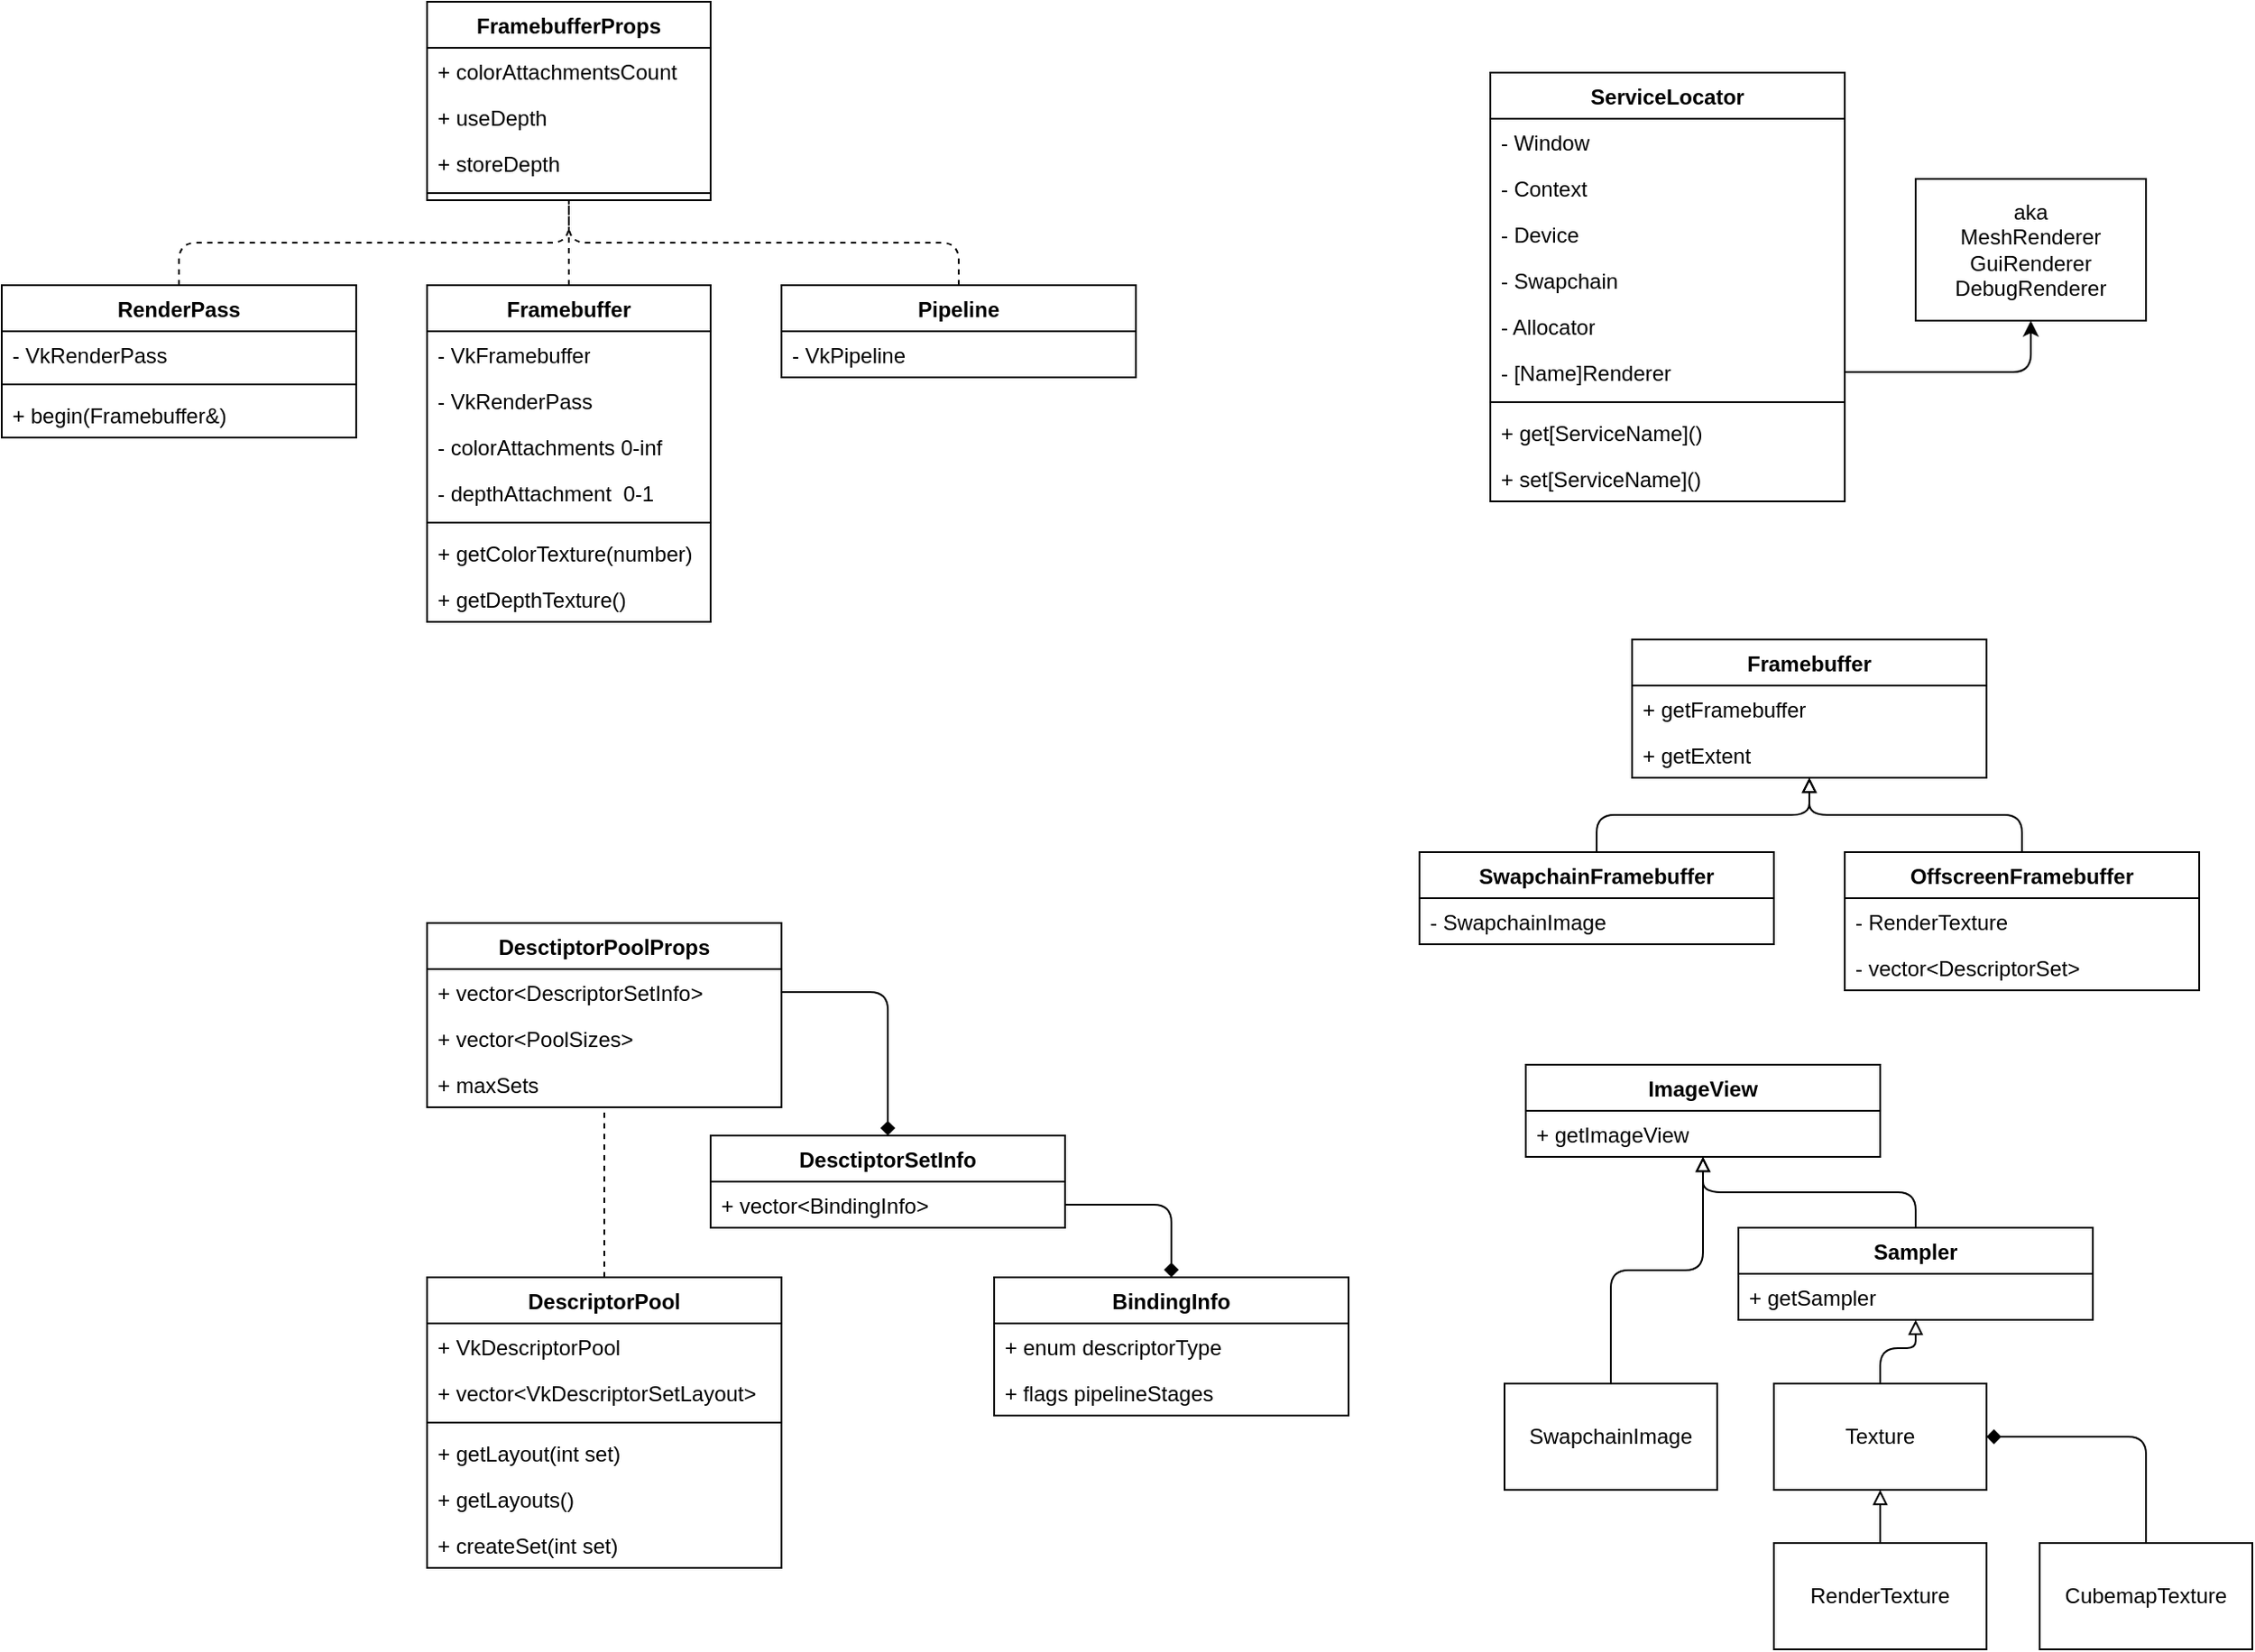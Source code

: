 <mxfile version="23.0.2" type="device">
  <diagram name="Страница — 1" id="YiJ_2e8NjZSc0qHZVFZq">
    <mxGraphModel dx="875" dy="558" grid="1" gridSize="10" guides="1" tooltips="1" connect="1" arrows="1" fold="1" page="1" pageScale="1" pageWidth="827" pageHeight="1169" math="0" shadow="0">
      <root>
        <mxCell id="0" />
        <mxCell id="1" parent="0" />
        <mxCell id="kbZ7NA0Lhei4WTN_UF47-80" style="edgeStyle=orthogonalEdgeStyle;shape=connector;curved=0;rounded=1;orthogonalLoop=1;jettySize=auto;html=1;exitX=0.5;exitY=0;exitDx=0;exitDy=0;labelBackgroundColor=default;strokeColor=default;align=center;verticalAlign=middle;fontFamily=Helvetica;fontSize=11;fontColor=default;endArrow=none;dashed=1;endFill=0;" parent="1" source="2gBONQgMPjnGyIvpglBa-18" target="2gBONQgMPjnGyIvpglBa-44" edge="1">
          <mxGeometry relative="1" as="geometry" />
        </mxCell>
        <mxCell id="2gBONQgMPjnGyIvpglBa-18" value="RenderPass" style="swimlane;fontStyle=1;align=center;verticalAlign=top;childLayout=stackLayout;horizontal=1;startSize=26;horizontalStack=0;resizeParent=1;resizeParentMax=0;resizeLast=0;collapsible=1;marginBottom=0;whiteSpace=wrap;html=1;" parent="1" vertex="1">
          <mxGeometry x="40" y="200" width="200" height="86" as="geometry" />
        </mxCell>
        <mxCell id="2gBONQgMPjnGyIvpglBa-19" value="- VkRenderPass" style="text;strokeColor=none;fillColor=none;align=left;verticalAlign=top;spacingLeft=4;spacingRight=4;overflow=hidden;rotatable=0;points=[[0,0.5],[1,0.5]];portConstraint=eastwest;whiteSpace=wrap;html=1;" parent="2gBONQgMPjnGyIvpglBa-18" vertex="1">
          <mxGeometry y="26" width="200" height="26" as="geometry" />
        </mxCell>
        <mxCell id="2gBONQgMPjnGyIvpglBa-20" value="" style="line;strokeWidth=1;fillColor=none;align=left;verticalAlign=middle;spacingTop=-1;spacingLeft=3;spacingRight=3;rotatable=0;labelPosition=right;points=[];portConstraint=eastwest;strokeColor=inherit;" parent="2gBONQgMPjnGyIvpglBa-18" vertex="1">
          <mxGeometry y="52" width="200" height="8" as="geometry" />
        </mxCell>
        <mxCell id="2gBONQgMPjnGyIvpglBa-21" value="+ begin(Framebuffer&amp;amp;)" style="text;strokeColor=none;fillColor=none;align=left;verticalAlign=top;spacingLeft=4;spacingRight=4;overflow=hidden;rotatable=0;points=[[0,0.5],[1,0.5]];portConstraint=eastwest;whiteSpace=wrap;html=1;" parent="2gBONQgMPjnGyIvpglBa-18" vertex="1">
          <mxGeometry y="60" width="200" height="26" as="geometry" />
        </mxCell>
        <mxCell id="kbZ7NA0Lhei4WTN_UF47-81" style="edgeStyle=orthogonalEdgeStyle;shape=connector;curved=0;rounded=1;orthogonalLoop=1;jettySize=auto;html=1;exitX=0.5;exitY=0;exitDx=0;exitDy=0;labelBackgroundColor=default;strokeColor=default;align=center;verticalAlign=middle;fontFamily=Helvetica;fontSize=11;fontColor=default;endArrow=none;endFill=0;dashed=1;" parent="1" source="2gBONQgMPjnGyIvpglBa-24" target="2gBONQgMPjnGyIvpglBa-44" edge="1">
          <mxGeometry relative="1" as="geometry" />
        </mxCell>
        <mxCell id="2gBONQgMPjnGyIvpglBa-24" value="Framebuffer" style="swimlane;fontStyle=1;align=center;verticalAlign=top;childLayout=stackLayout;horizontal=1;startSize=26;horizontalStack=0;resizeParent=1;resizeParentMax=0;resizeLast=0;collapsible=1;marginBottom=0;whiteSpace=wrap;html=1;" parent="1" vertex="1">
          <mxGeometry x="280" y="200" width="160" height="190" as="geometry">
            <mxRectangle x="280" y="600" width="110" height="30" as="alternateBounds" />
          </mxGeometry>
        </mxCell>
        <mxCell id="2gBONQgMPjnGyIvpglBa-25" value="- VkFramebuffer" style="text;strokeColor=none;fillColor=none;align=left;verticalAlign=top;spacingLeft=4;spacingRight=4;overflow=hidden;rotatable=0;points=[[0,0.5],[1,0.5]];portConstraint=eastwest;whiteSpace=wrap;html=1;" parent="2gBONQgMPjnGyIvpglBa-24" vertex="1">
          <mxGeometry y="26" width="160" height="26" as="geometry" />
        </mxCell>
        <mxCell id="2gBONQgMPjnGyIvpglBa-145" value="- VkRenderPass" style="text;strokeColor=none;fillColor=none;align=left;verticalAlign=top;spacingLeft=4;spacingRight=4;overflow=hidden;rotatable=0;points=[[0,0.5],[1,0.5]];portConstraint=eastwest;whiteSpace=wrap;html=1;" parent="2gBONQgMPjnGyIvpglBa-24" vertex="1">
          <mxGeometry y="52" width="160" height="26" as="geometry" />
        </mxCell>
        <mxCell id="2gBONQgMPjnGyIvpglBa-30" value="- colorAttachments 0-inf" style="text;strokeColor=none;fillColor=none;align=left;verticalAlign=top;spacingLeft=4;spacingRight=4;overflow=hidden;rotatable=0;points=[[0,0.5],[1,0.5]];portConstraint=eastwest;whiteSpace=wrap;html=1;" parent="2gBONQgMPjnGyIvpglBa-24" vertex="1">
          <mxGeometry y="78" width="160" height="26" as="geometry" />
        </mxCell>
        <mxCell id="2gBONQgMPjnGyIvpglBa-31" value="- depthAttachment&amp;nbsp; 0-1" style="text;strokeColor=none;fillColor=none;align=left;verticalAlign=top;spacingLeft=4;spacingRight=4;overflow=hidden;rotatable=0;points=[[0,0.5],[1,0.5]];portConstraint=eastwest;whiteSpace=wrap;html=1;" parent="2gBONQgMPjnGyIvpglBa-24" vertex="1">
          <mxGeometry y="104" width="160" height="26" as="geometry" />
        </mxCell>
        <mxCell id="2gBONQgMPjnGyIvpglBa-26" value="" style="line;strokeWidth=1;fillColor=none;align=left;verticalAlign=middle;spacingTop=-1;spacingLeft=3;spacingRight=3;rotatable=0;labelPosition=right;points=[];portConstraint=eastwest;strokeColor=inherit;" parent="2gBONQgMPjnGyIvpglBa-24" vertex="1">
          <mxGeometry y="130" width="160" height="8" as="geometry" />
        </mxCell>
        <mxCell id="2gBONQgMPjnGyIvpglBa-27" value="+ getColorTexture(number)" style="text;strokeColor=none;fillColor=none;align=left;verticalAlign=top;spacingLeft=4;spacingRight=4;overflow=hidden;rotatable=0;points=[[0,0.5],[1,0.5]];portConstraint=eastwest;whiteSpace=wrap;html=1;" parent="2gBONQgMPjnGyIvpglBa-24" vertex="1">
          <mxGeometry y="138" width="160" height="26" as="geometry" />
        </mxCell>
        <mxCell id="2gBONQgMPjnGyIvpglBa-28" value="+ getDepthTexture()" style="text;strokeColor=none;fillColor=none;align=left;verticalAlign=top;spacingLeft=4;spacingRight=4;overflow=hidden;rotatable=0;points=[[0,0.5],[1,0.5]];portConstraint=eastwest;whiteSpace=wrap;html=1;" parent="2gBONQgMPjnGyIvpglBa-24" vertex="1">
          <mxGeometry y="164" width="160" height="26" as="geometry" />
        </mxCell>
        <mxCell id="kbZ7NA0Lhei4WTN_UF47-82" style="edgeStyle=orthogonalEdgeStyle;shape=connector;curved=0;rounded=1;orthogonalLoop=1;jettySize=auto;html=1;exitX=0.5;exitY=0;exitDx=0;exitDy=0;labelBackgroundColor=default;strokeColor=default;align=center;verticalAlign=middle;fontFamily=Helvetica;fontSize=11;fontColor=default;endArrow=none;endFill=0;dashed=1;" parent="1" source="2gBONQgMPjnGyIvpglBa-32" target="2gBONQgMPjnGyIvpglBa-44" edge="1">
          <mxGeometry relative="1" as="geometry" />
        </mxCell>
        <mxCell id="2gBONQgMPjnGyIvpglBa-32" value="Pipeline" style="swimlane;fontStyle=1;align=center;verticalAlign=top;childLayout=stackLayout;horizontal=1;startSize=26;horizontalStack=0;resizeParent=1;resizeParentMax=0;resizeLast=0;collapsible=1;marginBottom=0;whiteSpace=wrap;html=1;" parent="1" vertex="1">
          <mxGeometry x="480" y="200" width="200" height="52" as="geometry">
            <mxRectangle x="280" y="600" width="110" height="30" as="alternateBounds" />
          </mxGeometry>
        </mxCell>
        <mxCell id="2gBONQgMPjnGyIvpglBa-33" value="- VkPipeline" style="text;strokeColor=none;fillColor=none;align=left;verticalAlign=top;spacingLeft=4;spacingRight=4;overflow=hidden;rotatable=0;points=[[0,0.5],[1,0.5]];portConstraint=eastwest;whiteSpace=wrap;html=1;" parent="2gBONQgMPjnGyIvpglBa-32" vertex="1">
          <mxGeometry y="26" width="200" height="26" as="geometry" />
        </mxCell>
        <mxCell id="2gBONQgMPjnGyIvpglBa-44" value="FramebufferProps" style="swimlane;fontStyle=1;align=center;verticalAlign=top;childLayout=stackLayout;horizontal=1;startSize=26;horizontalStack=0;resizeParent=1;resizeParentMax=0;resizeLast=0;collapsible=1;marginBottom=0;whiteSpace=wrap;html=1;" parent="1" vertex="1">
          <mxGeometry x="280" y="40" width="160" height="112" as="geometry">
            <mxRectangle x="280" y="600" width="110" height="30" as="alternateBounds" />
          </mxGeometry>
        </mxCell>
        <mxCell id="2gBONQgMPjnGyIvpglBa-46" value="+ colorAttachmentsCount" style="text;strokeColor=none;fillColor=none;align=left;verticalAlign=top;spacingLeft=4;spacingRight=4;overflow=hidden;rotatable=0;points=[[0,0.5],[1,0.5]];portConstraint=eastwest;whiteSpace=wrap;html=1;" parent="2gBONQgMPjnGyIvpglBa-44" vertex="1">
          <mxGeometry y="26" width="160" height="26" as="geometry" />
        </mxCell>
        <mxCell id="2gBONQgMPjnGyIvpglBa-47" value="+ useDepth" style="text;strokeColor=none;fillColor=none;align=left;verticalAlign=top;spacingLeft=4;spacingRight=4;overflow=hidden;rotatable=0;points=[[0,0.5],[1,0.5]];portConstraint=eastwest;whiteSpace=wrap;html=1;" parent="2gBONQgMPjnGyIvpglBa-44" vertex="1">
          <mxGeometry y="52" width="160" height="26" as="geometry" />
        </mxCell>
        <mxCell id="2gBONQgMPjnGyIvpglBa-86" value="+ storeDepth" style="text;strokeColor=none;fillColor=none;align=left;verticalAlign=top;spacingLeft=4;spacingRight=4;overflow=hidden;rotatable=0;points=[[0,0.5],[1,0.5]];portConstraint=eastwest;whiteSpace=wrap;html=1;" parent="2gBONQgMPjnGyIvpglBa-44" vertex="1">
          <mxGeometry y="78" width="160" height="26" as="geometry" />
        </mxCell>
        <mxCell id="2gBONQgMPjnGyIvpglBa-48" value="" style="line;strokeWidth=1;fillColor=none;align=left;verticalAlign=middle;spacingTop=-1;spacingLeft=3;spacingRight=3;rotatable=0;labelPosition=right;points=[];portConstraint=eastwest;strokeColor=inherit;" parent="2gBONQgMPjnGyIvpglBa-44" vertex="1">
          <mxGeometry y="104" width="160" height="8" as="geometry" />
        </mxCell>
        <mxCell id="kbZ7NA0Lhei4WTN_UF47-79" style="edgeStyle=orthogonalEdgeStyle;shape=connector;curved=0;rounded=1;orthogonalLoop=1;jettySize=auto;html=1;exitX=0.5;exitY=0;exitDx=0;exitDy=0;labelBackgroundColor=default;strokeColor=default;align=center;verticalAlign=middle;fontFamily=Helvetica;fontSize=11;fontColor=default;endArrow=none;dashed=1;endFill=0;" parent="1" source="2gBONQgMPjnGyIvpglBa-62" target="2gBONQgMPjnGyIvpglBa-87" edge="1">
          <mxGeometry relative="1" as="geometry" />
        </mxCell>
        <mxCell id="2gBONQgMPjnGyIvpglBa-62" value="DescriptorPool" style="swimlane;fontStyle=1;align=center;verticalAlign=top;childLayout=stackLayout;horizontal=1;startSize=26;horizontalStack=0;resizeParent=1;resizeParentMax=0;resizeLast=0;collapsible=1;marginBottom=0;whiteSpace=wrap;html=1;" parent="1" vertex="1">
          <mxGeometry x="280" y="760" width="200" height="164" as="geometry">
            <mxRectangle x="280" y="600" width="110" height="30" as="alternateBounds" />
          </mxGeometry>
        </mxCell>
        <mxCell id="2gBONQgMPjnGyIvpglBa-63" value="+ VkDescriptorPool" style="text;strokeColor=none;fillColor=none;align=left;verticalAlign=top;spacingLeft=4;spacingRight=4;overflow=hidden;rotatable=0;points=[[0,0.5],[1,0.5]];portConstraint=eastwest;whiteSpace=wrap;html=1;" parent="2gBONQgMPjnGyIvpglBa-62" vertex="1">
          <mxGeometry y="26" width="200" height="26" as="geometry" />
        </mxCell>
        <mxCell id="2gBONQgMPjnGyIvpglBa-64" value="+ vector&amp;lt;VkDescriptorSetLayout&amp;gt;" style="text;strokeColor=none;fillColor=none;align=left;verticalAlign=top;spacingLeft=4;spacingRight=4;overflow=hidden;rotatable=0;points=[[0,0.5],[1,0.5]];portConstraint=eastwest;whiteSpace=wrap;html=1;" parent="2gBONQgMPjnGyIvpglBa-62" vertex="1">
          <mxGeometry y="52" width="200" height="26" as="geometry" />
        </mxCell>
        <mxCell id="2gBONQgMPjnGyIvpglBa-65" value="" style="line;strokeWidth=1;fillColor=none;align=left;verticalAlign=middle;spacingTop=-1;spacingLeft=3;spacingRight=3;rotatable=0;labelPosition=right;points=[];portConstraint=eastwest;strokeColor=inherit;" parent="2gBONQgMPjnGyIvpglBa-62" vertex="1">
          <mxGeometry y="78" width="200" height="8" as="geometry" />
        </mxCell>
        <mxCell id="2gBONQgMPjnGyIvpglBa-61" value="+ getLayout(int set)" style="text;strokeColor=none;fillColor=none;align=left;verticalAlign=top;spacingLeft=4;spacingRight=4;overflow=hidden;rotatable=0;points=[[0,0.5],[1,0.5]];portConstraint=eastwest;whiteSpace=wrap;html=1;" parent="2gBONQgMPjnGyIvpglBa-62" vertex="1">
          <mxGeometry y="86" width="200" height="26" as="geometry" />
        </mxCell>
        <mxCell id="2gBONQgMPjnGyIvpglBa-68" value="+ getLayouts()" style="text;strokeColor=none;fillColor=none;align=left;verticalAlign=top;spacingLeft=4;spacingRight=4;overflow=hidden;rotatable=0;points=[[0,0.5],[1,0.5]];portConstraint=eastwest;whiteSpace=wrap;html=1;" parent="2gBONQgMPjnGyIvpglBa-62" vertex="1">
          <mxGeometry y="112" width="200" height="26" as="geometry" />
        </mxCell>
        <mxCell id="2gBONQgMPjnGyIvpglBa-69" value="+ createSet(int set)" style="text;strokeColor=none;fillColor=none;align=left;verticalAlign=top;spacingLeft=4;spacingRight=4;overflow=hidden;rotatable=0;points=[[0,0.5],[1,0.5]];portConstraint=eastwest;whiteSpace=wrap;html=1;" parent="2gBONQgMPjnGyIvpglBa-62" vertex="1">
          <mxGeometry y="138" width="200" height="26" as="geometry" />
        </mxCell>
        <mxCell id="2gBONQgMPjnGyIvpglBa-70" value="DesctiptorSetInfo" style="swimlane;fontStyle=1;align=center;verticalAlign=top;childLayout=stackLayout;horizontal=1;startSize=26;horizontalStack=0;resizeParent=1;resizeParentMax=0;resizeLast=0;collapsible=1;marginBottom=0;whiteSpace=wrap;html=1;" parent="1" vertex="1">
          <mxGeometry x="440" y="680" width="200" height="52" as="geometry">
            <mxRectangle x="280" y="600" width="110" height="30" as="alternateBounds" />
          </mxGeometry>
        </mxCell>
        <mxCell id="2gBONQgMPjnGyIvpglBa-71" value="+ vector&amp;lt;BindingInfo&amp;gt;" style="text;strokeColor=none;fillColor=none;align=left;verticalAlign=top;spacingLeft=4;spacingRight=4;overflow=hidden;rotatable=0;points=[[0,0.5],[1,0.5]];portConstraint=eastwest;whiteSpace=wrap;html=1;" parent="2gBONQgMPjnGyIvpglBa-70" vertex="1">
          <mxGeometry y="26" width="200" height="26" as="geometry" />
        </mxCell>
        <mxCell id="2gBONQgMPjnGyIvpglBa-75" value="BindingInfo" style="swimlane;fontStyle=1;align=center;verticalAlign=top;childLayout=stackLayout;horizontal=1;startSize=26;horizontalStack=0;resizeParent=1;resizeParentMax=0;resizeLast=0;collapsible=1;marginBottom=0;whiteSpace=wrap;html=1;" parent="1" vertex="1">
          <mxGeometry x="600" y="760" width="200" height="78" as="geometry">
            <mxRectangle x="280" y="600" width="110" height="30" as="alternateBounds" />
          </mxGeometry>
        </mxCell>
        <mxCell id="2gBONQgMPjnGyIvpglBa-76" value="+ enum descriptorType" style="text;strokeColor=none;fillColor=none;align=left;verticalAlign=top;spacingLeft=4;spacingRight=4;overflow=hidden;rotatable=0;points=[[0,0.5],[1,0.5]];portConstraint=eastwest;whiteSpace=wrap;html=1;" parent="2gBONQgMPjnGyIvpglBa-75" vertex="1">
          <mxGeometry y="26" width="200" height="26" as="geometry" />
        </mxCell>
        <mxCell id="2gBONQgMPjnGyIvpglBa-77" value="+ flags pipelineStages" style="text;strokeColor=none;fillColor=none;align=left;verticalAlign=top;spacingLeft=4;spacingRight=4;overflow=hidden;rotatable=0;points=[[0,0.5],[1,0.5]];portConstraint=eastwest;whiteSpace=wrap;html=1;" parent="2gBONQgMPjnGyIvpglBa-75" vertex="1">
          <mxGeometry y="52" width="200" height="26" as="geometry" />
        </mxCell>
        <mxCell id="2gBONQgMPjnGyIvpglBa-87" value="DesctiptorPoolProps" style="swimlane;fontStyle=1;align=center;verticalAlign=top;childLayout=stackLayout;horizontal=1;startSize=26;horizontalStack=0;resizeParent=1;resizeParentMax=0;resizeLast=0;collapsible=1;marginBottom=0;whiteSpace=wrap;html=1;" parent="1" vertex="1">
          <mxGeometry x="280" y="560" width="200" height="104" as="geometry">
            <mxRectangle x="280" y="600" width="110" height="30" as="alternateBounds" />
          </mxGeometry>
        </mxCell>
        <mxCell id="2gBONQgMPjnGyIvpglBa-88" value="+ vector&amp;lt;DescriptorSetInfo&amp;gt;" style="text;strokeColor=none;fillColor=none;align=left;verticalAlign=top;spacingLeft=4;spacingRight=4;overflow=hidden;rotatable=0;points=[[0,0.5],[1,0.5]];portConstraint=eastwest;whiteSpace=wrap;html=1;" parent="2gBONQgMPjnGyIvpglBa-87" vertex="1">
          <mxGeometry y="26" width="200" height="26" as="geometry" />
        </mxCell>
        <mxCell id="2gBONQgMPjnGyIvpglBa-99" value="+ vector&amp;lt;PoolSizes&amp;gt;" style="text;strokeColor=none;fillColor=none;align=left;verticalAlign=top;spacingLeft=4;spacingRight=4;overflow=hidden;rotatable=0;points=[[0,0.5],[1,0.5]];portConstraint=eastwest;whiteSpace=wrap;html=1;" parent="2gBONQgMPjnGyIvpglBa-87" vertex="1">
          <mxGeometry y="52" width="200" height="26" as="geometry" />
        </mxCell>
        <mxCell id="2gBONQgMPjnGyIvpglBa-100" value="+ maxSets" style="text;strokeColor=none;fillColor=none;align=left;verticalAlign=top;spacingLeft=4;spacingRight=4;overflow=hidden;rotatable=0;points=[[0,0.5],[1,0.5]];portConstraint=eastwest;whiteSpace=wrap;html=1;" parent="2gBONQgMPjnGyIvpglBa-87" vertex="1">
          <mxGeometry y="78" width="200" height="26" as="geometry" />
        </mxCell>
        <mxCell id="2gBONQgMPjnGyIvpglBa-104" value="ServiceLocator" style="swimlane;fontStyle=1;align=center;verticalAlign=top;childLayout=stackLayout;horizontal=1;startSize=26;horizontalStack=0;resizeParent=1;resizeParentMax=0;resizeLast=0;collapsible=1;marginBottom=0;whiteSpace=wrap;html=1;" parent="1" vertex="1">
          <mxGeometry x="880" y="80" width="200" height="242" as="geometry">
            <mxRectangle x="280" y="600" width="110" height="30" as="alternateBounds" />
          </mxGeometry>
        </mxCell>
        <mxCell id="2gBONQgMPjnGyIvpglBa-117" value="- Window" style="text;strokeColor=none;fillColor=none;align=left;verticalAlign=top;spacingLeft=4;spacingRight=4;overflow=hidden;rotatable=0;points=[[0,0.5],[1,0.5]];portConstraint=eastwest;whiteSpace=wrap;html=1;" parent="2gBONQgMPjnGyIvpglBa-104" vertex="1">
          <mxGeometry y="26" width="200" height="26" as="geometry" />
        </mxCell>
        <mxCell id="2gBONQgMPjnGyIvpglBa-110" value="- Context" style="text;strokeColor=none;fillColor=none;align=left;verticalAlign=top;spacingLeft=4;spacingRight=4;overflow=hidden;rotatable=0;points=[[0,0.5],[1,0.5]];portConstraint=eastwest;whiteSpace=wrap;html=1;" parent="2gBONQgMPjnGyIvpglBa-104" vertex="1">
          <mxGeometry y="52" width="200" height="26" as="geometry" />
        </mxCell>
        <mxCell id="2gBONQgMPjnGyIvpglBa-111" value="- Device" style="text;strokeColor=none;fillColor=none;align=left;verticalAlign=top;spacingLeft=4;spacingRight=4;overflow=hidden;rotatable=0;points=[[0,0.5],[1,0.5]];portConstraint=eastwest;whiteSpace=wrap;html=1;" parent="2gBONQgMPjnGyIvpglBa-104" vertex="1">
          <mxGeometry y="78" width="200" height="26" as="geometry" />
        </mxCell>
        <mxCell id="2gBONQgMPjnGyIvpglBa-112" value="- Swapchain" style="text;strokeColor=none;fillColor=none;align=left;verticalAlign=top;spacingLeft=4;spacingRight=4;overflow=hidden;rotatable=0;points=[[0,0.5],[1,0.5]];portConstraint=eastwest;whiteSpace=wrap;html=1;" parent="2gBONQgMPjnGyIvpglBa-104" vertex="1">
          <mxGeometry y="104" width="200" height="26" as="geometry" />
        </mxCell>
        <mxCell id="2gBONQgMPjnGyIvpglBa-116" value="- Allocator" style="text;strokeColor=none;fillColor=none;align=left;verticalAlign=top;spacingLeft=4;spacingRight=4;overflow=hidden;rotatable=0;points=[[0,0.5],[1,0.5]];portConstraint=eastwest;whiteSpace=wrap;html=1;" parent="2gBONQgMPjnGyIvpglBa-104" vertex="1">
          <mxGeometry y="130" width="200" height="26" as="geometry" />
        </mxCell>
        <mxCell id="2gBONQgMPjnGyIvpglBa-113" value="- [Name]Renderer" style="text;strokeColor=none;fillColor=none;align=left;verticalAlign=top;spacingLeft=4;spacingRight=4;overflow=hidden;rotatable=0;points=[[0,0.5],[1,0.5]];portConstraint=eastwest;whiteSpace=wrap;html=1;" parent="2gBONQgMPjnGyIvpglBa-104" vertex="1">
          <mxGeometry y="156" width="200" height="26" as="geometry" />
        </mxCell>
        <mxCell id="2gBONQgMPjnGyIvpglBa-108" value="" style="line;strokeWidth=1;fillColor=none;align=left;verticalAlign=middle;spacingTop=-1;spacingLeft=3;spacingRight=3;rotatable=0;labelPosition=right;points=[];portConstraint=eastwest;strokeColor=inherit;" parent="2gBONQgMPjnGyIvpglBa-104" vertex="1">
          <mxGeometry y="182" width="200" height="8" as="geometry" />
        </mxCell>
        <mxCell id="2gBONQgMPjnGyIvpglBa-105" value="+ get[ServiceName]()" style="text;strokeColor=none;fillColor=none;align=left;verticalAlign=top;spacingLeft=4;spacingRight=4;overflow=hidden;rotatable=0;points=[[0,0.5],[1,0.5]];portConstraint=eastwest;whiteSpace=wrap;html=1;" parent="2gBONQgMPjnGyIvpglBa-104" vertex="1">
          <mxGeometry y="190" width="200" height="26" as="geometry" />
        </mxCell>
        <mxCell id="2gBONQgMPjnGyIvpglBa-109" value="+ set[ServiceName]()" style="text;strokeColor=none;fillColor=none;align=left;verticalAlign=top;spacingLeft=4;spacingRight=4;overflow=hidden;rotatable=0;points=[[0,0.5],[1,0.5]];portConstraint=eastwest;whiteSpace=wrap;html=1;" parent="2gBONQgMPjnGyIvpglBa-104" vertex="1">
          <mxGeometry y="216" width="200" height="26" as="geometry" />
        </mxCell>
        <mxCell id="2gBONQgMPjnGyIvpglBa-114" value="aka&lt;br&gt;MeshRenderer&lt;br&gt;GuiRenderer&lt;br&gt;DebugRenderer" style="rounded=0;whiteSpace=wrap;html=1;" parent="1" vertex="1">
          <mxGeometry x="1120" y="140" width="130" height="80" as="geometry" />
        </mxCell>
        <mxCell id="kbZ7NA0Lhei4WTN_UF47-74" style="edgeStyle=orthogonalEdgeStyle;shape=connector;curved=0;rounded=1;orthogonalLoop=1;jettySize=auto;html=1;exitX=0.5;exitY=0;exitDx=0;exitDy=0;labelBackgroundColor=default;strokeColor=default;align=center;verticalAlign=middle;fontFamily=Helvetica;fontSize=11;fontColor=default;endArrow=block;endFill=0;" parent="1" source="kbZ7NA0Lhei4WTN_UF47-23" target="kbZ7NA0Lhei4WTN_UF47-45" edge="1">
          <mxGeometry relative="1" as="geometry" />
        </mxCell>
        <mxCell id="kbZ7NA0Lhei4WTN_UF47-23" value="Texture" style="rounded=0;whiteSpace=wrap;html=1;" parent="1" vertex="1">
          <mxGeometry x="1040" y="820" width="120" height="60" as="geometry" />
        </mxCell>
        <mxCell id="kbZ7NA0Lhei4WTN_UF47-75" style="edgeStyle=orthogonalEdgeStyle;shape=connector;curved=0;rounded=1;orthogonalLoop=1;jettySize=auto;html=1;exitX=0.5;exitY=0;exitDx=0;exitDy=0;labelBackgroundColor=default;strokeColor=default;align=center;verticalAlign=middle;fontFamily=Helvetica;fontSize=11;fontColor=default;endArrow=block;endFill=0;" parent="1" source="kbZ7NA0Lhei4WTN_UF47-24" target="kbZ7NA0Lhei4WTN_UF47-23" edge="1">
          <mxGeometry relative="1" as="geometry" />
        </mxCell>
        <mxCell id="kbZ7NA0Lhei4WTN_UF47-24" value="RenderTexture" style="rounded=0;whiteSpace=wrap;html=1;" parent="1" vertex="1">
          <mxGeometry x="1040" y="910" width="120" height="60" as="geometry" />
        </mxCell>
        <mxCell id="kbZ7NA0Lhei4WTN_UF47-71" style="edgeStyle=orthogonalEdgeStyle;rounded=1;orthogonalLoop=1;jettySize=auto;html=1;exitX=0.5;exitY=0;exitDx=0;exitDy=0;entryX=1;entryY=0.5;entryDx=0;entryDy=0;curved=0;shadow=0;endArrow=diamond;endFill=1;" parent="1" source="kbZ7NA0Lhei4WTN_UF47-25" target="kbZ7NA0Lhei4WTN_UF47-23" edge="1">
          <mxGeometry relative="1" as="geometry" />
        </mxCell>
        <mxCell id="kbZ7NA0Lhei4WTN_UF47-25" value="CubemapTexture" style="rounded=0;whiteSpace=wrap;html=1;" parent="1" vertex="1">
          <mxGeometry x="1190" y="910" width="120" height="60" as="geometry" />
        </mxCell>
        <mxCell id="kbZ7NA0Lhei4WTN_UF47-56" style="edgeStyle=orthogonalEdgeStyle;rounded=1;orthogonalLoop=1;jettySize=auto;html=1;exitX=0.5;exitY=0;exitDx=0;exitDy=0;curved=0;endArrow=block;endFill=0;" parent="1" source="kbZ7NA0Lhei4WTN_UF47-26" target="kbZ7NA0Lhei4WTN_UF47-42" edge="1">
          <mxGeometry relative="1" as="geometry" />
        </mxCell>
        <mxCell id="kbZ7NA0Lhei4WTN_UF47-26" value="SwapchainImage" style="rounded=0;whiteSpace=wrap;html=1;" parent="1" vertex="1">
          <mxGeometry x="888" y="820" width="120" height="60" as="geometry" />
        </mxCell>
        <mxCell id="kbZ7NA0Lhei4WTN_UF47-42" value="ImageView" style="swimlane;fontStyle=1;align=center;verticalAlign=top;childLayout=stackLayout;horizontal=1;startSize=26;horizontalStack=0;resizeParent=1;resizeParentMax=0;resizeLast=0;collapsible=1;marginBottom=0;whiteSpace=wrap;html=1;" parent="1" vertex="1">
          <mxGeometry x="900" y="640" width="200" height="52" as="geometry">
            <mxRectangle x="280" y="600" width="110" height="30" as="alternateBounds" />
          </mxGeometry>
        </mxCell>
        <mxCell id="kbZ7NA0Lhei4WTN_UF47-44" value="+ getImageView" style="text;strokeColor=none;fillColor=none;align=left;verticalAlign=top;spacingLeft=4;spacingRight=4;overflow=hidden;rotatable=0;points=[[0,0.5],[1,0.5]];portConstraint=eastwest;whiteSpace=wrap;html=1;" parent="kbZ7NA0Lhei4WTN_UF47-42" vertex="1">
          <mxGeometry y="26" width="200" height="26" as="geometry" />
        </mxCell>
        <mxCell id="kbZ7NA0Lhei4WTN_UF47-55" style="edgeStyle=orthogonalEdgeStyle;rounded=1;orthogonalLoop=1;jettySize=auto;html=1;exitX=0.5;exitY=0;exitDx=0;exitDy=0;curved=0;endArrow=block;endFill=0;" parent="1" source="kbZ7NA0Lhei4WTN_UF47-45" target="kbZ7NA0Lhei4WTN_UF47-42" edge="1">
          <mxGeometry relative="1" as="geometry" />
        </mxCell>
        <mxCell id="kbZ7NA0Lhei4WTN_UF47-45" value="Sampler" style="swimlane;fontStyle=1;align=center;verticalAlign=top;childLayout=stackLayout;horizontal=1;startSize=26;horizontalStack=0;resizeParent=1;resizeParentMax=0;resizeLast=0;collapsible=1;marginBottom=0;whiteSpace=wrap;html=1;" parent="1" vertex="1">
          <mxGeometry x="1020" y="732" width="200" height="52" as="geometry">
            <mxRectangle x="280" y="600" width="110" height="30" as="alternateBounds" />
          </mxGeometry>
        </mxCell>
        <mxCell id="kbZ7NA0Lhei4WTN_UF47-46" value="+ getSampler" style="text;strokeColor=none;fillColor=none;align=left;verticalAlign=top;spacingLeft=4;spacingRight=4;overflow=hidden;rotatable=0;points=[[0,0.5],[1,0.5]];portConstraint=eastwest;whiteSpace=wrap;html=1;" parent="kbZ7NA0Lhei4WTN_UF47-45" vertex="1">
          <mxGeometry y="26" width="200" height="26" as="geometry" />
        </mxCell>
        <mxCell id="kbZ7NA0Lhei4WTN_UF47-60" value="Framebuffer" style="swimlane;fontStyle=1;align=center;verticalAlign=top;childLayout=stackLayout;horizontal=1;startSize=26;horizontalStack=0;resizeParent=1;resizeParentMax=0;resizeLast=0;collapsible=1;marginBottom=0;whiteSpace=wrap;html=1;" parent="1" vertex="1">
          <mxGeometry x="960" y="400" width="200" height="78" as="geometry">
            <mxRectangle x="280" y="600" width="110" height="30" as="alternateBounds" />
          </mxGeometry>
        </mxCell>
        <mxCell id="kbZ7NA0Lhei4WTN_UF47-61" value="+ getFramebuffer" style="text;strokeColor=none;fillColor=none;align=left;verticalAlign=top;spacingLeft=4;spacingRight=4;overflow=hidden;rotatable=0;points=[[0,0.5],[1,0.5]];portConstraint=eastwest;whiteSpace=wrap;html=1;" parent="kbZ7NA0Lhei4WTN_UF47-60" vertex="1">
          <mxGeometry y="26" width="200" height="26" as="geometry" />
        </mxCell>
        <mxCell id="kbZ7NA0Lhei4WTN_UF47-62" value="+ getExtent" style="text;strokeColor=none;fillColor=none;align=left;verticalAlign=top;spacingLeft=4;spacingRight=4;overflow=hidden;rotatable=0;points=[[0,0.5],[1,0.5]];portConstraint=eastwest;whiteSpace=wrap;html=1;" parent="kbZ7NA0Lhei4WTN_UF47-60" vertex="1">
          <mxGeometry y="52" width="200" height="26" as="geometry" />
        </mxCell>
        <mxCell id="kbZ7NA0Lhei4WTN_UF47-72" style="edgeStyle=orthogonalEdgeStyle;shape=connector;curved=0;rounded=1;orthogonalLoop=1;jettySize=auto;html=1;exitX=0.5;exitY=0;exitDx=0;exitDy=0;labelBackgroundColor=default;strokeColor=default;align=center;verticalAlign=middle;fontFamily=Helvetica;fontSize=11;fontColor=default;endArrow=block;endFill=0;" parent="1" source="kbZ7NA0Lhei4WTN_UF47-63" target="kbZ7NA0Lhei4WTN_UF47-60" edge="1">
          <mxGeometry relative="1" as="geometry" />
        </mxCell>
        <mxCell id="kbZ7NA0Lhei4WTN_UF47-63" value="SwapchainFramebuffer" style="swimlane;fontStyle=1;align=center;verticalAlign=top;childLayout=stackLayout;horizontal=1;startSize=26;horizontalStack=0;resizeParent=1;resizeParentMax=0;resizeLast=0;collapsible=1;marginBottom=0;whiteSpace=wrap;html=1;" parent="1" vertex="1">
          <mxGeometry x="840" y="520" width="200" height="52" as="geometry">
            <mxRectangle x="280" y="600" width="110" height="30" as="alternateBounds" />
          </mxGeometry>
        </mxCell>
        <mxCell id="kbZ7NA0Lhei4WTN_UF47-64" value="- SwapchainImage" style="text;strokeColor=none;fillColor=none;align=left;verticalAlign=top;spacingLeft=4;spacingRight=4;overflow=hidden;rotatable=0;points=[[0,0.5],[1,0.5]];portConstraint=eastwest;whiteSpace=wrap;html=1;" parent="kbZ7NA0Lhei4WTN_UF47-63" vertex="1">
          <mxGeometry y="26" width="200" height="26" as="geometry" />
        </mxCell>
        <mxCell id="kbZ7NA0Lhei4WTN_UF47-73" style="edgeStyle=orthogonalEdgeStyle;shape=connector;curved=0;rounded=1;orthogonalLoop=1;jettySize=auto;html=1;exitX=0.5;exitY=0;exitDx=0;exitDy=0;labelBackgroundColor=default;strokeColor=default;align=center;verticalAlign=middle;fontFamily=Helvetica;fontSize=11;fontColor=default;endArrow=block;endFill=0;" parent="1" source="kbZ7NA0Lhei4WTN_UF47-66" target="kbZ7NA0Lhei4WTN_UF47-60" edge="1">
          <mxGeometry relative="1" as="geometry" />
        </mxCell>
        <mxCell id="kbZ7NA0Lhei4WTN_UF47-66" value="OffscreenFramebuffer" style="swimlane;fontStyle=1;align=center;verticalAlign=top;childLayout=stackLayout;horizontal=1;startSize=26;horizontalStack=0;resizeParent=1;resizeParentMax=0;resizeLast=0;collapsible=1;marginBottom=0;whiteSpace=wrap;html=1;" parent="1" vertex="1">
          <mxGeometry x="1080" y="520" width="200" height="78" as="geometry">
            <mxRectangle x="280" y="600" width="110" height="30" as="alternateBounds" />
          </mxGeometry>
        </mxCell>
        <mxCell id="kbZ7NA0Lhei4WTN_UF47-67" value="- RenderTexture" style="text;strokeColor=none;fillColor=none;align=left;verticalAlign=top;spacingLeft=4;spacingRight=4;overflow=hidden;rotatable=0;points=[[0,0.5],[1,0.5]];portConstraint=eastwest;whiteSpace=wrap;html=1;" parent="kbZ7NA0Lhei4WTN_UF47-66" vertex="1">
          <mxGeometry y="26" width="200" height="26" as="geometry" />
        </mxCell>
        <mxCell id="kbZ7NA0Lhei4WTN_UF47-70" value="- vector&amp;lt;DescriptorSet&amp;gt;" style="text;strokeColor=none;fillColor=none;align=left;verticalAlign=top;spacingLeft=4;spacingRight=4;overflow=hidden;rotatable=0;points=[[0,0.5],[1,0.5]];portConstraint=eastwest;whiteSpace=wrap;html=1;" parent="kbZ7NA0Lhei4WTN_UF47-66" vertex="1">
          <mxGeometry y="52" width="200" height="26" as="geometry" />
        </mxCell>
        <mxCell id="kbZ7NA0Lhei4WTN_UF47-77" style="edgeStyle=orthogonalEdgeStyle;shape=connector;curved=0;rounded=1;orthogonalLoop=1;jettySize=auto;html=1;exitX=1;exitY=0.5;exitDx=0;exitDy=0;labelBackgroundColor=default;strokeColor=default;align=center;verticalAlign=middle;fontFamily=Helvetica;fontSize=11;fontColor=default;endArrow=diamond;endFill=1;" parent="1" source="2gBONQgMPjnGyIvpglBa-88" target="2gBONQgMPjnGyIvpglBa-70" edge="1">
          <mxGeometry relative="1" as="geometry" />
        </mxCell>
        <mxCell id="kbZ7NA0Lhei4WTN_UF47-78" style="edgeStyle=orthogonalEdgeStyle;shape=connector;curved=0;rounded=1;orthogonalLoop=1;jettySize=auto;html=1;exitX=1;exitY=0.5;exitDx=0;exitDy=0;labelBackgroundColor=default;strokeColor=default;align=center;verticalAlign=middle;fontFamily=Helvetica;fontSize=11;fontColor=default;endArrow=diamond;endFill=1;" parent="1" source="2gBONQgMPjnGyIvpglBa-71" target="2gBONQgMPjnGyIvpglBa-75" edge="1">
          <mxGeometry relative="1" as="geometry" />
        </mxCell>
        <mxCell id="kbZ7NA0Lhei4WTN_UF47-83" style="edgeStyle=orthogonalEdgeStyle;shape=connector;curved=0;rounded=1;orthogonalLoop=1;jettySize=auto;html=1;exitX=1;exitY=0.5;exitDx=0;exitDy=0;labelBackgroundColor=default;strokeColor=default;align=center;verticalAlign=middle;fontFamily=Helvetica;fontSize=11;fontColor=default;endArrow=classic;endFill=1;" parent="1" source="2gBONQgMPjnGyIvpglBa-113" target="2gBONQgMPjnGyIvpglBa-114" edge="1">
          <mxGeometry relative="1" as="geometry" />
        </mxCell>
      </root>
    </mxGraphModel>
  </diagram>
</mxfile>
